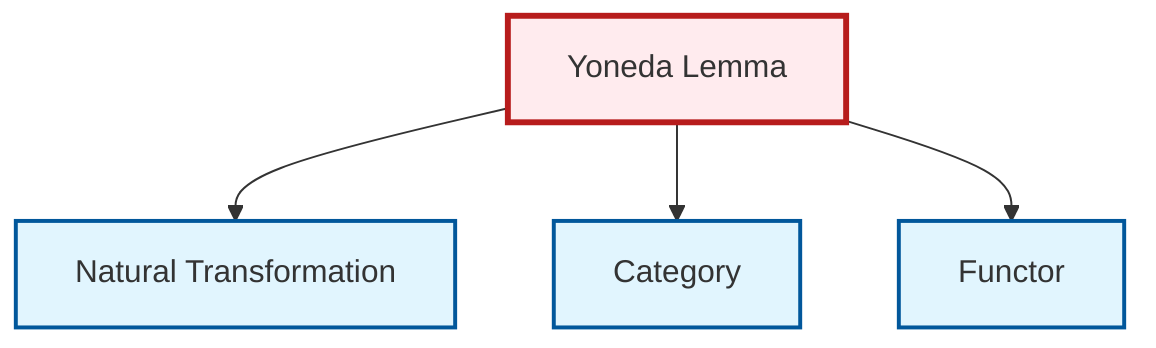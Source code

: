 graph TD
    classDef definition fill:#e1f5fe,stroke:#01579b,stroke-width:2px
    classDef theorem fill:#f3e5f5,stroke:#4a148c,stroke-width:2px
    classDef axiom fill:#fff3e0,stroke:#e65100,stroke-width:2px
    classDef example fill:#e8f5e9,stroke:#1b5e20,stroke-width:2px
    classDef current fill:#ffebee,stroke:#b71c1c,stroke-width:3px
    def-natural-transformation["Natural Transformation"]:::definition
    def-category["Category"]:::definition
    def-functor["Functor"]:::definition
    thm-yoneda["Yoneda Lemma"]:::theorem
    thm-yoneda --> def-natural-transformation
    thm-yoneda --> def-category
    thm-yoneda --> def-functor
    class thm-yoneda current